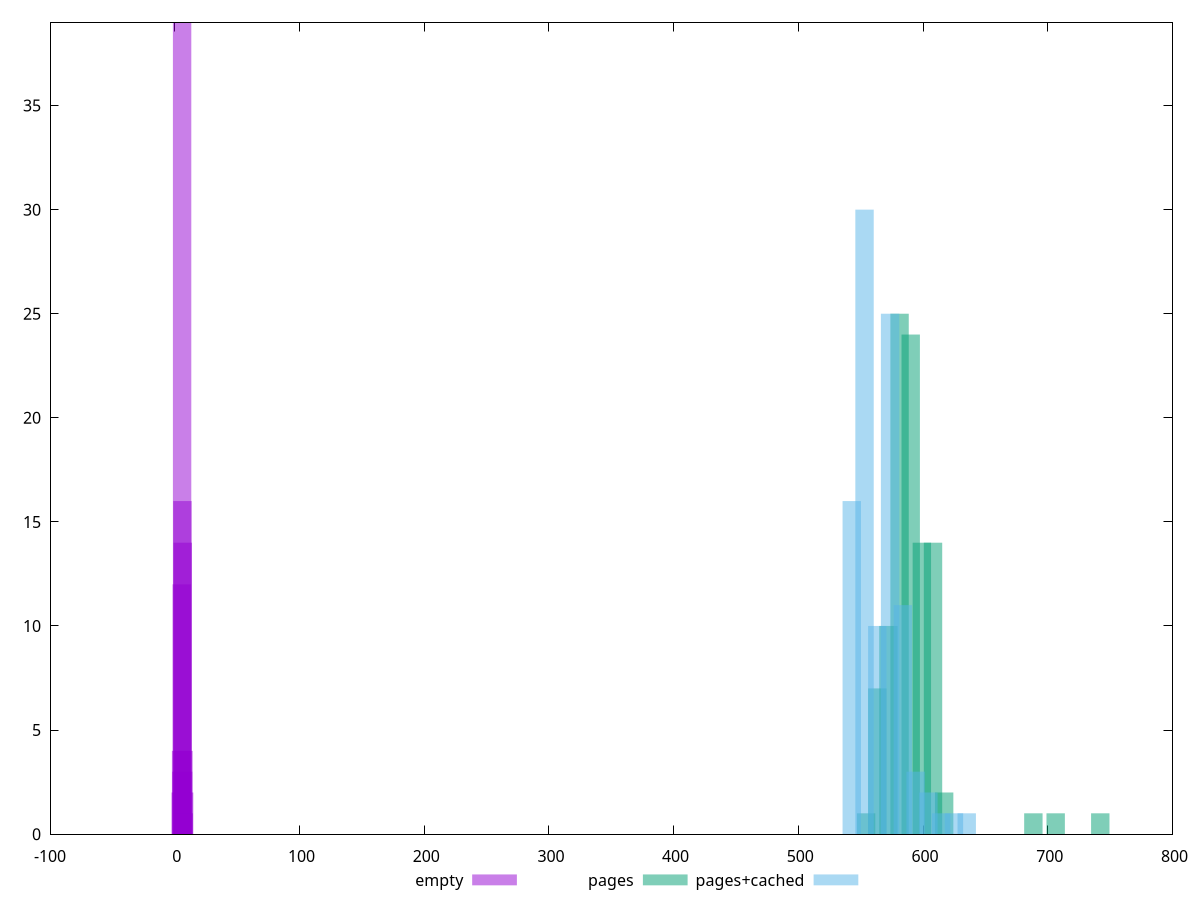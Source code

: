 $_empty <<EOF
6.187063778086784 16
5.918061005126489 39
6.456066551047079 14
7.532077642888259 2
5.649058232166194 12
6.725069324007374 3
6.994072096967669 4
5.111052686245604 4
7.263074869927964 1
4.842049913285309 2
5.380055459205899 3
EOF
$_pages <<EOF
742.0963068945039 1
688.4507907334555 1
563.277919691009 7
590.1006777715332 24
572.2188390511837 10
607.9825164918827 14
581.1597584113586 25
599.0415971317079 14
616.9234358520575 2
554.3370003308343 1
706.3326294538049 1
EOF
$_pagesCached <<EOF
573.5656755082194 25
563.3234313027156 10
614.5346523302352 1
542.8389428917077 16
583.8079197137234 11
553.0811870972117 30
635.019140741243 1
594.0501639192273 3
624.7768965357391 1
604.2924081247312 2
EOF
set key outside below
set terminal pngcairo
set output "report_00006_2020-11-02T20-21-41.718Z/bootup-time/bootup-time_empty_pages_pages+cached+hist.png"
set boxwidth 14.74508513962437
set style fill transparent solid 0.5 noborder
set yrange [0:39]
plot $_empty title "empty" with boxes ,$_pages title "pages" with boxes ,$_pagesCached title "pages+cached" with boxes ,